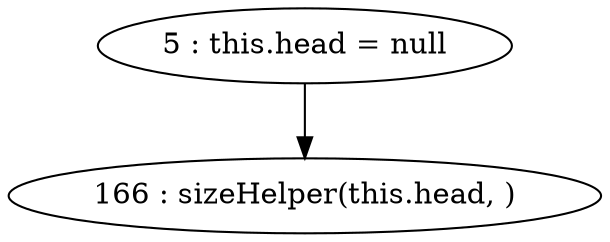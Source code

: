 digraph G {
"5 : this.head = null"
"5 : this.head = null" -> "166 : sizeHelper(this.head, )"
"166 : sizeHelper(this.head, )"
}